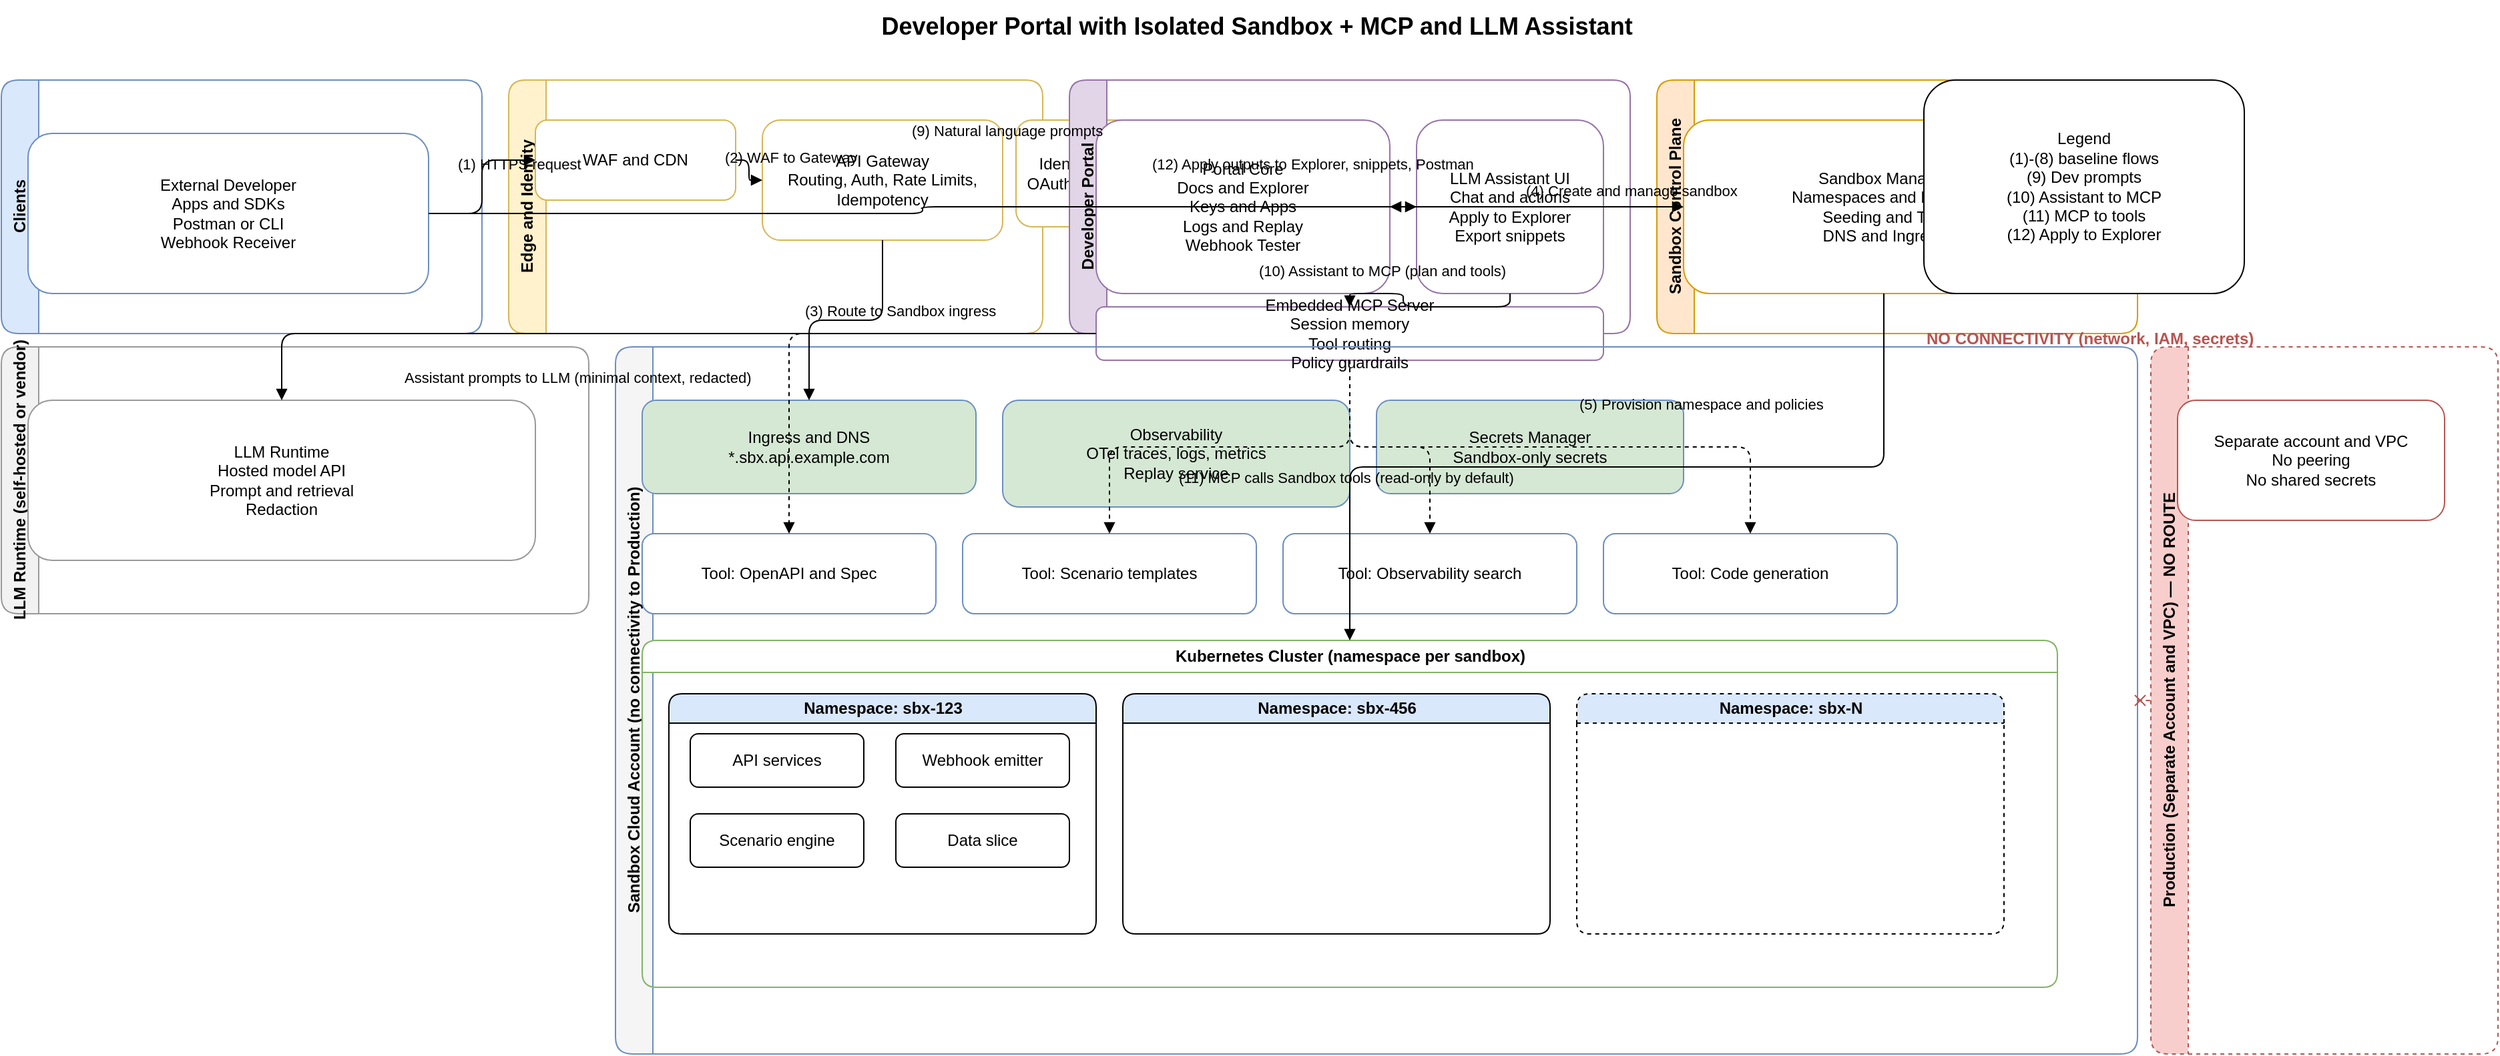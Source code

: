 <mxfile version="20.8.16" editor="diagramly" type="device" compressed="false">
  <diagram id="logical-arch-v4" name="Developer Portal + Sandbox (Logical, v4)">
    <mxGraphModel dx="1920" dy="1080" grid="1" gridSize="10" guides="1" tooltips="1" connect="1" arrows="1" fold="1" page="1" pageScale="1" pageWidth="1920" pageHeight="1080" background="#FFFFFF" math="0" shadow="0">
      <root>
        <mxCell id="0"/>
        <mxCell id="1" parent="0"/>

        <mxCell id="title" value="Developer Portal with Isolated Sandbox + MCP and LLM Assistant" style="text;html=1;align=center;verticalAlign=middle;fontStyle=1;fontSize=18;" vertex="1" parent="1">
          <mxGeometry x="380" y="10" width="1160" height="40" as="geometry"/>
        </mxCell>

        <mxCell id="laneClient" value="Clients" style="swimlane;horizontal=0;rounded=1;html=1;startSize=28;fillColor=#dae8fc;strokeColor=#6c8ebf;fontStyle=1;" vertex="1" parent="1">
          <mxGeometry x="20" y="70" width="360" height="190" as="geometry"/>
        </mxCell>

        <mxCell id="laneEdge" value="Edge and Identity" style="swimlane;horizontal=0;rounded=1;html=1;startSize=28;fillColor=#fff2cc;strokeColor=#d6b656;fontStyle=1;" vertex="1" parent="1">
          <mxGeometry x="400" y="70" width="400" height="190" as="geometry"/>
        </mxCell>

        <mxCell id="lanePortal" value="Developer Portal" style="swimlane;horizontal=0;rounded=1;html=1;startSize=28;fillColor=#e1d5e7;strokeColor=#9673a6;fontStyle=1;" vertex="1" parent="1">
          <mxGeometry x="820" y="70" width="420" height="190" as="geometry"/>
        </mxCell>

        <mxCell id="laneCtrl" value="Sandbox Control Plane" style="swimlane;horizontal=0;rounded=1;html=1;startSize=28;fillColor=#ffe6cc;strokeColor=#d79b00;fontStyle=1;" vertex="1" parent="1">
          <mxGeometry x="1260" y="70" width="360" height="190" as="geometry"/>
        </mxCell>

        <mxCell id="laneAI" value="LLM Runtime (self-hosted or vendor)" style="swimlane;horizontal=0;rounded=1;html=1;startSize=28;fillColor=#f2f2f2;strokeColor=#999999;fontStyle=1;" vertex="1" parent="1">
          <mxGeometry x="20" y="270" width="440" height="200" as="geometry"/>
        </mxCell>

        <mxCell id="laneSandbox" value="Sandbox Cloud Account (no connectivity to Production)" style="swimlane;horizontal=0;rounded=1;html=1;startSize=28;fillColor=#f5f5f5;strokeColor=#6c8ebf;fontStyle=1;" vertex="1" parent="1">
          <mxGeometry x="480" y="270" width="1140" height="530" as="geometry"/>
        </mxCell>

        <mxCell id="laneProd" value="Production (Separate Account and VPC) &#8212; NO ROUTE" style="swimlane;horizontal=0;rounded=1;html=1;startSize=28;fillColor=#f8cecc;strokeColor=#b85450;fontStyle=1;dashed=1;" vertex="1" parent="1">
          <mxGeometry x="1630" y="270" width="260" height="530" as="geometry"/>
        </mxCell>

        <mxCell id="devUser" value="External Developer&#10;Apps and SDKs&#10;Postman or CLI&#10;Webhook Receiver" style="rounded=1;whiteSpace=wrap;html=1;spacing=8;strokeColor=#6c8ebf;fillColor=#ffffff;" vertex="1" parent="laneClient">
          <mxGeometry x="20" y="40" width="300" height="120" as="geometry"/>
        </mxCell>

        <mxCell id="waf" value="WAF and CDN" style="rounded=1;whiteSpace=wrap;html=1;spacing=8;strokeColor=#d6b656;fillColor=#ffffff;" vertex="1" parent="laneEdge">
          <mxGeometry x="20" y="30" width="150" height="60" as="geometry"/>
        </mxCell>

        <mxCell id="apiGw" value="API Gateway&#10;Routing, Auth, Rate Limits, Idempotency" style="rounded=1;whiteSpace=wrap;html=1;spacing=8;strokeColor=#d6b656;fillColor=#ffffff;" vertex="1" parent="laneEdge">
          <mxGeometry x="190" y="30" width="180" height="90" as="geometry"/>
        </mxCell>

        <mxCell id="idp" value="Identity Provider (Sandbox)&#10;OAuth2 or OIDC and API Keys" style="rounded=1;whiteSpace=wrap;html=1;spacing=8;strokeColor=#d6b656;fillColor=#ffffff;" vertex="1" parent="laneEdge">
          <mxGeometry x="380" y="30" width="180" height="80" as="geometry"/>
        </mxCell>

        <mxCell id="portal" value="Portal Core&#10;Docs and Explorer&#10;Keys and Apps&#10;Logs and Replay&#10;Webhook Tester" style="rounded=1;whiteSpace=wrap;html=1;spacing=8;strokeColor=#9673a6;fillColor=#ffffff;" vertex="1" parent="lanePortal">
          <mxGeometry x="20" y="30" width="220" height="130" as="geometry"/>
        </mxCell>

        <mxCell id="assistantUI" value="LLM Assistant UI&#10;Chat and actions&#10;Apply to Explorer&#10;Export snippets" style="rounded=1;whiteSpace=wrap;html=1;spacing=8;strokeColor=#9673a6;fillColor=#ffffff;" vertex="1" parent="lanePortal">
          <mxGeometry x="260" y="30" width="140" height="130" as="geometry"/>
        </mxCell>

        <mxCell id="mcp" value="Embedded MCP Server&#10;Session memory&#10;Tool routing&#10;Policy guardrails" style="rounded=1;whiteSpace=wrap;html=1;spacing=8;strokeColor=#9673a6;fillColor=#ffffff;" vertex="1" parent="lanePortal">
          <mxGeometry x="20" y="170" width="380" height="40" as="geometry"/>
        </mxCell>

        <mxCell id="ctrl" value="Sandbox Manager&#10;Namespaces and Policies&#10;Seeding and TTL&#10;DNS and Ingress" style="rounded=1;whiteSpace=wrap;html=1;spacing=8;strokeColor=#d79b00;fillColor=#ffffff;" vertex="1" parent="laneCtrl">
          <mxGeometry x="20" y="30" width="300" height="130" as="geometry"/>
        </mxCell>

        <mxCell id="llmRuntime" value="LLM Runtime&#10;Hosted model API&#10;Prompt and retrieval&#10;Redaction" style="rounded=1;whiteSpace=wrap;html=1;strokeColor=#999999;fillColor=#ffffff;" vertex="1" parent="laneAI">
          <mxGeometry x="20" y="40" width="380" height="120" as="geometry"/>
        </mxCell>

        <mxCell id="dnsIngress" value="Ingress and DNS&#10;*.sbx.api.example.com" style="rounded=1;whiteSpace=wrap;html=1;strokeColor=#6c8ebf;fillColor=#d5e8d4;" vertex="1" parent="laneSandbox">
          <mxGeometry x="20" y="40" width="250" height="70" as="geometry"/>
        </mxCell>

        <mxCell id="observability" value="Observability&#10;OTel traces, logs, metrics&#10;Replay service" style="rounded=1;whiteSpace=wrap;html=1;strokeColor=#6c8ebf;fillColor=#d5e8d4;" vertex="1" parent="laneSandbox">
          <mxGeometry x="290" y="40" width="260" height="80" as="geometry"/>
        </mxCell>

        <mxCell id="secrets" value="Secrets Manager&#10;Sandbox-only secrets" style="rounded=1;whiteSpace=wrap;html=1;strokeColor=#6c8ebf;fillColor=#d5e8d4;" vertex="1" parent="laneSandbox">
          <mxGeometry x="570" y="40" width="230" height="70" as="geometry"/>
        </mxCell>

        <mxCell id="toolSpec" value="Tool: OpenAPI and Spec" style="rounded=1;whiteSpace=wrap;html=1;strokeColor=#6c8ebf;fillColor=#ffffff;" vertex="1" parent="laneSandbox">
          <mxGeometry x="20" y="140" width="220" height="60" as="geometry"/>
        </mxCell>
        <mxCell id="toolScenario" value="Tool: Scenario templates" style="rounded=1;whiteSpace=wrap;html=1;strokeColor=#6c8ebf;fillColor=#ffffff;" vertex="1" parent="laneSandbox">
          <mxGeometry x="260" y="140" width="220" height="60" as="geometry"/>
        </mxCell>
        <mxCell id="toolObs" value="Tool: Observability search" style="rounded=1;whiteSpace=wrap;html=1;strokeColor=#6c8ebf;fillColor=#ffffff;" vertex="1" parent="laneSandbox">
          <mxGeometry x="500" y="140" width="220" height="60" as="geometry"/>
        </mxCell>
        <mxCell id="toolCodegen" value="Tool: Code generation" style="rounded=1;whiteSpace=wrap;html=1;strokeColor=#6c8ebf;fillColor=#ffffff;" vertex="1" parent="laneSandbox">
          <mxGeometry x="740" y="140" width="220" height="60" as="geometry"/>
        </mxCell>

        <mxCell id="k8s" value="Kubernetes Cluster (namespace per sandbox)" style="swimlane;rounded=1;html=1;startSize=24;strokeColor=#82b366;fillColor=#ffffff;fontStyle=1;" vertex="1" parent="laneSandbox">
          <mxGeometry x="20" y="220" width="1060" height="260" as="geometry"/>
        </mxCell>

        <mxCell id="ns1" value="Namespace: sbx-123" style="swimlane;rounded=1;html=1;startSize=22;strokeColor=#000000;fillColor=#dae8fc;" vertex="1" parent="k8s">
          <mxGeometry x="20" y="40" width="320" height="180" as="geometry"/>
        </mxCell>
          <mxCell id="ns1_api" value="API services" style="rounded=1;whiteSpace=wrap;html=1;strokeColor=#000000;fillColor=#ffffff;" vertex="1" parent="ns1">
            <mxGeometry x="16" y="30" width="130" height="40" as="geometry"/>
          </mxCell>
          <mxCell id="ns1_web" value="Webhook emitter" style="rounded=1;whiteSpace=wrap;html=1;strokeColor=#000000;fillColor=#ffffff;" vertex="1" parent="ns1">
            <mxGeometry x="170" y="30" width="130" height="40" as="geometry"/>
          </mxCell>
          <mxCell id="ns1_scen" value="Scenario engine" style="rounded=1;whiteSpace=wrap;html=1;strokeColor=#000000;fillColor=#ffffff;" vertex="1" parent="ns1">
            <mxGeometry x="16" y="90" width="130" height="40" as="geometry"/>
          </mxCell>
          <mxCell id="ns1_data" value="Data slice" style="rounded=1;whiteSpace=wrap;html=1;strokeColor=#000000;fillColor=#ffffff;" vertex="1" parent="ns1">
            <mxGeometry x="170" y="90" width="130" height="40" as="geometry"/>
          </mxCell>

        <mxCell id="ns2" value="Namespace: sbx-456" style="swimlane;rounded=1;html=1;startSize=22;strokeColor=#000000;fillColor=#dae8fc;" vertex="1" parent="k8s">
          <mxGeometry x="360" y="40" width="320" height="180" as="geometry"/>
        </mxCell>

        <mxCell id="ns3" value="Namespace: sbx-N" style="swimlane;rounded=1;html=1;startSize=22;strokeColor=#000000;fillColor=#dae8fc;dashed=1;" vertex="1" parent="k8s">
          <mxGeometry x="700" y="40" width="320" height="180" as="geometry"/>
        </mxCell>

        <mxCell id="prodNote" value="Separate account and VPC&#10;No peering&#10;No shared secrets" style="rounded=1;whiteSpace=wrap;html=1;strokeColor=#b85450;fillColor=#ffffff;" vertex="1" parent="laneProd">
          <mxGeometry x="20" y="40" width="200" height="90" as="geometry"/>
        </mxCell>

        <mxCell id="e1" edge="1" parent="1" source="devUser" target="waf" style="edgeStyle=orthogonalEdgeStyle;rounded=1;endArrow=block;endFill=1;">
          <mxGeometry relative="1" as="geometry"/>
        </mxCell>
        <mxCell id="e1lbl" value="(1) HTTPS request" style="text;html=1;fontSize=11;" vertex="1" parent="1">
          <mxGeometry x="360" y="120" width="120" height="20" as="geometry"/>
        </mxCell>

        <mxCell id="e2" edge="1" parent="1" source="waf" target="apiGw" style="edgeStyle=orthogonalEdgeStyle;rounded=1;endArrow=block;endFill=1;">
          <mxGeometry relative="1" as="geometry"/>
        </mxCell>
        <mxCell id="e2lbl" value="(2) WAF to Gateway" style="text;html=1;fontSize=11;" vertex="1" parent="1">
          <mxGeometry x="560" y="115" width="140" height="20" as="geometry"/>
        </mxCell>

        <mxCell id="e3" edge="1" parent="1" source="apiGw" target="dnsIngress" style="edgeStyle=orthogonalEdgeStyle;rounded=1;endArrow=block;endFill=1;">
          <mxGeometry relative="1" as="geometry"/>
        </mxCell>
        <mxCell id="e3lbl" value="(3) Route to Sandbox ingress" style="text;html=1;fontSize=11;" vertex="1" parent="1">
          <mxGeometry x="620" y="230" width="170" height="20" as="geometry"/>
        </mxCell>

        <mxCell id="e4" edge="1" parent="1" source="portal" target="ctrl" style="edgeStyle=orthogonalEdgeStyle;rounded=1;endArrow=block;endFill=1;">
          <mxGeometry relative="1" as="geometry"/>
        </mxCell>
        <mxCell id="e4lbl" value="(4) Create and manage sandbox" style="text;html=1;fontSize=11;" vertex="1" parent="1">
          <mxGeometry x="1160" y="140" width="190" height="20" as="geometry"/>
        </mxCell>

        <mxCell id="e5" edge="1" parent="1" source="ctrl" target="k8s" style="edgeStyle=orthogonalEdgeStyle;rounded=1;endArrow=block;endFill=1;">
          <mxGeometry relative="1" as="geometry"/>
        </mxCell>
        <mxCell id="e5lbl" value="(5) Provision namespace and policies" style="text;html=1;fontSize=11;" vertex="1" parent="1">
          <mxGeometry x="1200" y="300" width="220" height="20" as="geometry"/>
        </mxCell>

        <mxCell id="e9" edge="1" parent="1" source="devUser" target="assistantUI" style="edgeStyle=orthogonalEdgeStyle;rounded=1;endArrow=block;endFill=1;">
          <mxGeometry relative="1" as="geometry"/>
        </mxCell>
        <mxCell id="e9lbl" value="(9) Natural language prompts" style="text;html=1;fontSize=11;" vertex="1" parent="1">
          <mxGeometry x="700" y="95" width="180" height="20" as="geometry"/>
        </mxCell>

        <mxCell id="e10" edge="1" parent="1" source="assistantUI" target="mcp" style="edgeStyle=orthogonalEdgeStyle;rounded=1;endArrow=block;endFill=1;">
          <mxGeometry relative="1" as="geometry"/>
        </mxCell>
        <mxCell id="e10lbl" value="(10) Assistant to MCP (plan and tools)" style="text;html=1;fontSize=11;" vertex="1" parent="1">
          <mxGeometry x="960" y="200" width="240" height="20" as="geometry"/>
        </mxCell>

        <mxCell id="e11a" edge="1" parent="1" source="mcp" target="toolSpec" style="edgeStyle=orthogonalEdgeStyle;rounded=1;endArrow=block;endFill=1;dashed=1;">
          <mxGeometry relative="1" as="geometry"/>
        </mxCell>
        <mxCell id="e11b" edge="1" parent="1" source="mcp" target="toolScenario" style="edgeStyle=orthogonalEdgeStyle;rounded=1;endArrow=block;endFill=1;dashed=1;">
          <mxGeometry relative="1" as="geometry"/>
        </mxCell>
        <mxCell id="e11c" edge="1" parent="1" source="mcp" target="toolObs" style="edgeStyle=orthogonalEdgeStyle;rounded=1;endArrow=block;endFill=1;dashed=1;">
          <mxGeometry relative="1" as="geometry"/>
        </mxCell>
        <mxCell id="e11d" edge="1" parent="1" source="mcp" target="toolCodegen" style="edgeStyle=orthogonalEdgeStyle;rounded=1;endArrow=block;endFill=1;dashed=1;">
          <mxGeometry relative="1" as="geometry"/>
        </mxCell>
        <mxCell id="e11lbl" value="(11) MCP calls Sandbox tools (read-only by default)" style="text;html=1;fontSize=11;" vertex="1" parent="1">
          <mxGeometry x="900" y="355" width="360" height="20" as="geometry"/>
        </mxCell>

        <mxCell id="e12" edge="1" parent="1" source="assistantUI" target="portal" style="edgeStyle=orthogonalEdgeStyle;rounded=1;endArrow=block;endFill=1;">
          <mxGeometry relative="1" as="geometry"/>
        </mxCell>
        <mxCell id="e12lbl" value="(12) Apply outputs to Explorer, snippets, Postman" style="text;html=1;fontSize=11;" vertex="1" parent="1">
          <mxGeometry x="880" y="120" width="360" height="20" as="geometry"/>
        </mxCell>

        <mxCell id="eAI" edge="1" parent="1" source="mcp" target="llmRuntime" style="edgeStyle=orthogonalEdgeStyle;rounded=1;endArrow=block;endFill=1;">
          <mxGeometry relative="1" as="geometry"/>
        </mxCell>
        <mxCell id="eAIlbl" value="Assistant prompts to LLM (minimal context, redacted)" style="text;html=1;fontSize=11;" vertex="1" parent="1">
          <mxGeometry x="320" y="280" width="360" height="20" as="geometry"/>
        </mxCell>

        <mxCell id="noroute" value="" style="edgeStyle=orthogonalEdgeStyle;rounded=1;strokeColor=#b85450;dashed=1;endArrow=cross;endFill=1;" edge="1" parent="1" source="laneSandbox" target="laneProd">
          <mxGeometry relative="1" as="geometry"/>
        </mxCell>
        <mxCell id="noroutelbl" value="NO CONNECTIVITY (network, IAM, secrets)" style="text;html=1;fontStyle=1;fontColor=#b85450;" vertex="1" parent="1">
          <mxGeometry x="1460" y="250" width="280" height="20" as="geometry"/>
        </mxCell>

        <mxCell id="legend" value="Legend&#10;(1)-(8) baseline flows&#10;(9) Dev prompts&#10;(10) Assistant to MCP&#10;(11) MCP to tools&#10;(12) Apply to Explorer" style="rounded=1;whiteSpace=wrap;html=1;strokeColor=#000000;fillColor=#ffffff;" vertex="1" parent="1">
          <mxGeometry x="1460" y="70" width="240" height="160" as="geometry"/>
        </mxCell>

      </root>
    </mxGraphModel>
  </diagram>
</mxfile>
